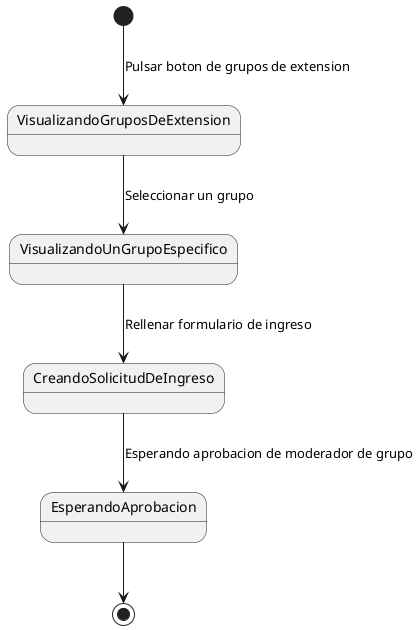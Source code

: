 @startuml Registrarse en grupo
[*] --> VisualizandoGruposDeExtension : Pulsar boton de grupos de extension
VisualizandoGruposDeExtension --> VisualizandoUnGrupoEspecifico : Seleccionar un grupo
VisualizandoUnGrupoEspecifico --> CreandoSolicitudDeIngreso : Rellenar formulario de ingreso
CreandoSolicitudDeIngreso --> EsperandoAprobacion : Esperando aprobacion de moderador de grupo
EsperandoAprobacion --> [*]
@enduml